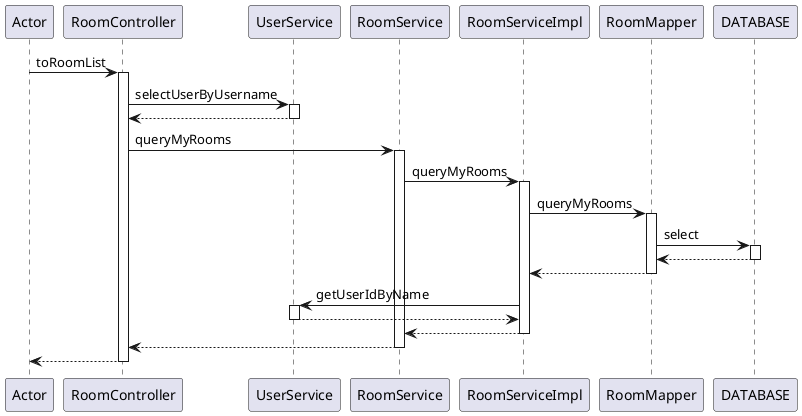 @startuml
participant Actor
Actor -> RoomController : toRoomList
activate RoomController
RoomController -> UserService : selectUserByUsername
activate UserService
UserService --> RoomController
deactivate UserService
RoomController -> RoomService : queryMyRooms
activate RoomService
RoomService -> RoomServiceImpl : queryMyRooms
activate RoomServiceImpl

RoomServiceImpl -> RoomMapper : queryMyRooms
activate RoomMapper
RoomMapper -> DATABASE : select
activate DATABASE
DATABASE --> RoomMapper
deactivate DATABASE
RoomMapper --> RoomServiceImpl
deactivate RoomMapper

RoomServiceImpl -> UserService : getUserIdByName
activate UserService
UserService --> RoomServiceImpl
deactivate UserService
RoomServiceImpl --> RoomService
deactivate RoomServiceImpl
RoomService --> RoomController
deactivate RoomService
return
@enduml